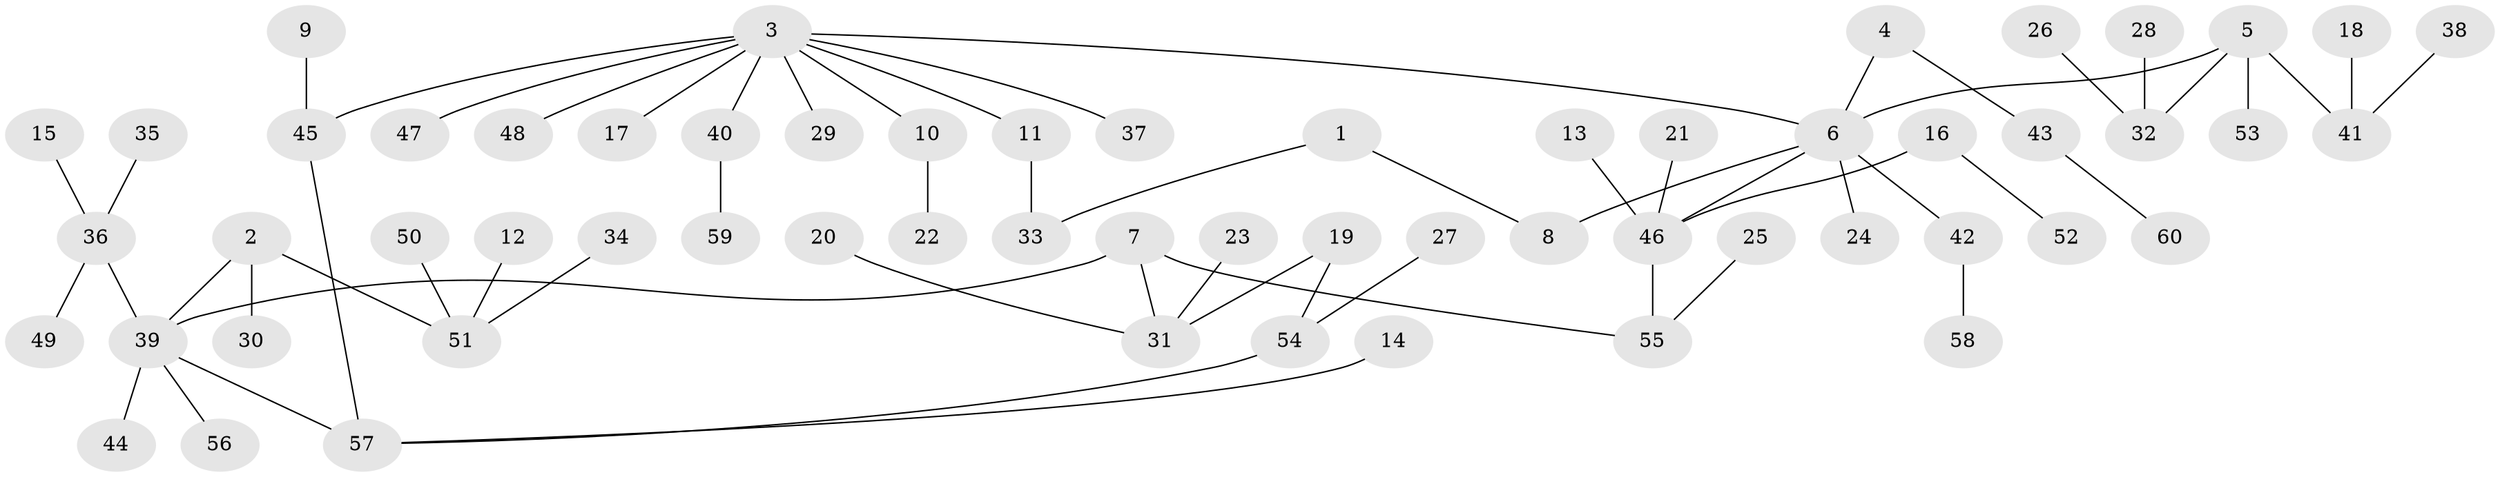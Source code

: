 // original degree distribution, {8: 0.01680672268907563, 4: 0.05042016806722689, 5: 0.04201680672268908, 3: 0.08403361344537816, 2: 0.33613445378151263, 6: 0.008403361344537815, 7: 0.008403361344537815, 1: 0.453781512605042}
// Generated by graph-tools (version 1.1) at 2025/25/03/09/25 03:25:31]
// undirected, 60 vertices, 62 edges
graph export_dot {
graph [start="1"]
  node [color=gray90,style=filled];
  1;
  2;
  3;
  4;
  5;
  6;
  7;
  8;
  9;
  10;
  11;
  12;
  13;
  14;
  15;
  16;
  17;
  18;
  19;
  20;
  21;
  22;
  23;
  24;
  25;
  26;
  27;
  28;
  29;
  30;
  31;
  32;
  33;
  34;
  35;
  36;
  37;
  38;
  39;
  40;
  41;
  42;
  43;
  44;
  45;
  46;
  47;
  48;
  49;
  50;
  51;
  52;
  53;
  54;
  55;
  56;
  57;
  58;
  59;
  60;
  1 -- 8 [weight=1.0];
  1 -- 33 [weight=1.0];
  2 -- 30 [weight=1.0];
  2 -- 39 [weight=1.0];
  2 -- 51 [weight=1.0];
  3 -- 6 [weight=1.0];
  3 -- 10 [weight=1.0];
  3 -- 11 [weight=1.0];
  3 -- 17 [weight=1.0];
  3 -- 29 [weight=1.0];
  3 -- 37 [weight=1.0];
  3 -- 40 [weight=1.0];
  3 -- 45 [weight=1.0];
  3 -- 47 [weight=1.0];
  3 -- 48 [weight=1.0];
  4 -- 6 [weight=1.0];
  4 -- 43 [weight=1.0];
  5 -- 6 [weight=1.0];
  5 -- 32 [weight=1.0];
  5 -- 41 [weight=1.0];
  5 -- 53 [weight=1.0];
  6 -- 8 [weight=1.0];
  6 -- 24 [weight=1.0];
  6 -- 42 [weight=1.0];
  6 -- 46 [weight=1.0];
  7 -- 31 [weight=1.0];
  7 -- 39 [weight=1.0];
  7 -- 55 [weight=1.0];
  9 -- 45 [weight=1.0];
  10 -- 22 [weight=1.0];
  11 -- 33 [weight=1.0];
  12 -- 51 [weight=1.0];
  13 -- 46 [weight=1.0];
  14 -- 57 [weight=1.0];
  15 -- 36 [weight=1.0];
  16 -- 46 [weight=1.0];
  16 -- 52 [weight=1.0];
  18 -- 41 [weight=1.0];
  19 -- 31 [weight=1.0];
  19 -- 54 [weight=1.0];
  20 -- 31 [weight=1.0];
  21 -- 46 [weight=1.0];
  23 -- 31 [weight=1.0];
  25 -- 55 [weight=1.0];
  26 -- 32 [weight=1.0];
  27 -- 54 [weight=1.0];
  28 -- 32 [weight=1.0];
  34 -- 51 [weight=1.0];
  35 -- 36 [weight=1.0];
  36 -- 39 [weight=1.0];
  36 -- 49 [weight=1.0];
  38 -- 41 [weight=1.0];
  39 -- 44 [weight=1.0];
  39 -- 56 [weight=1.0];
  39 -- 57 [weight=1.0];
  40 -- 59 [weight=1.0];
  42 -- 58 [weight=1.0];
  43 -- 60 [weight=1.0];
  45 -- 57 [weight=1.0];
  46 -- 55 [weight=1.0];
  50 -- 51 [weight=1.0];
  54 -- 57 [weight=1.0];
}
